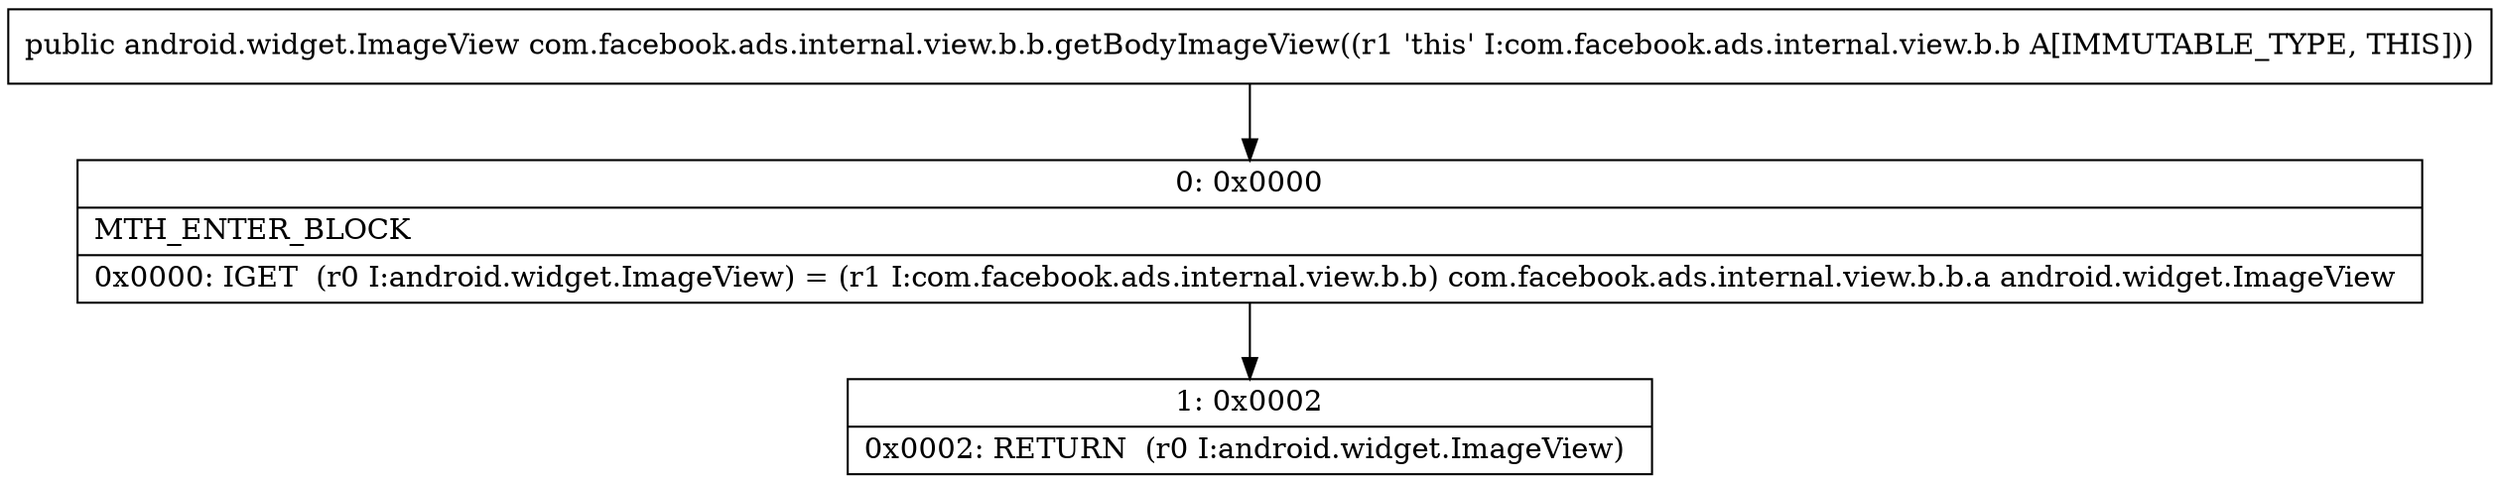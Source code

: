 digraph "CFG forcom.facebook.ads.internal.view.b.b.getBodyImageView()Landroid\/widget\/ImageView;" {
Node_0 [shape=record,label="{0\:\ 0x0000|MTH_ENTER_BLOCK\l|0x0000: IGET  (r0 I:android.widget.ImageView) = (r1 I:com.facebook.ads.internal.view.b.b) com.facebook.ads.internal.view.b.b.a android.widget.ImageView \l}"];
Node_1 [shape=record,label="{1\:\ 0x0002|0x0002: RETURN  (r0 I:android.widget.ImageView) \l}"];
MethodNode[shape=record,label="{public android.widget.ImageView com.facebook.ads.internal.view.b.b.getBodyImageView((r1 'this' I:com.facebook.ads.internal.view.b.b A[IMMUTABLE_TYPE, THIS])) }"];
MethodNode -> Node_0;
Node_0 -> Node_1;
}


